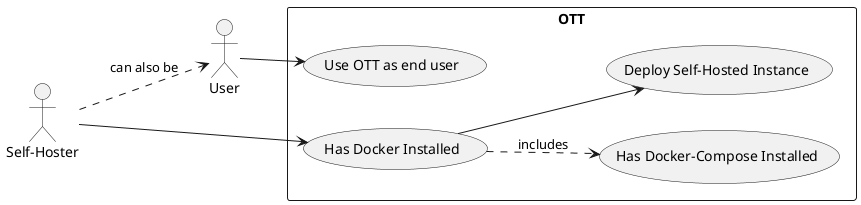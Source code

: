 @startuml
left to right direction
actor "Self-Hoster" as hoster
actor "User" as user
rectangle OTT {
  usecase "Has Docker Installed" as UC1
  usecase "Has Docker-Compose Installed" as UC1.1
  usecase "Deploy Self-Hosted Instance" as UC1.2
  usecase "Use OTT as end user" as UC2
}
hoster --> UC1
UC1 --> UC1.1 #line.dashed : includes
UC1 --> UC1.2
hoster --> user #line.dashed : can also be
user --> UC2
@enduml